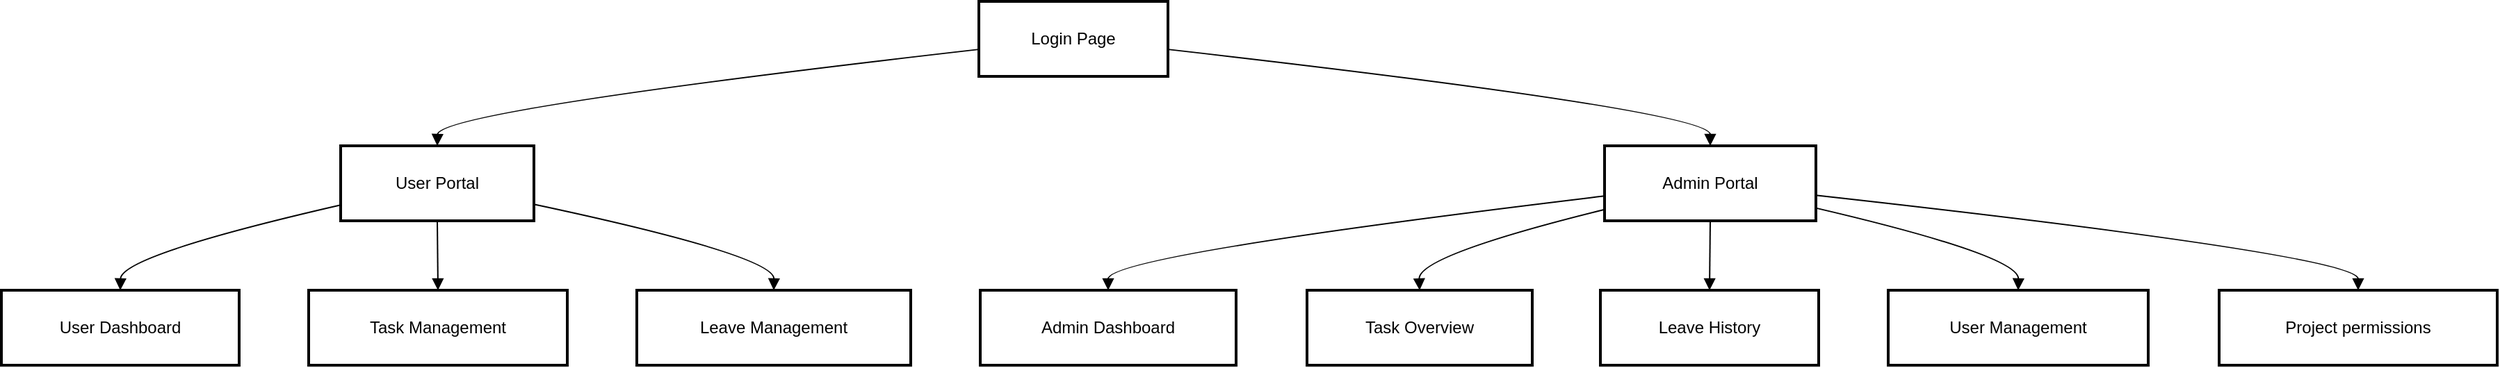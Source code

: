 <mxfile version="26.0.13">
  <diagram name="Page-1" id="AMAfZKIb_rWwQ7UmLngB">
    <mxGraphModel>
      <root>
        <mxCell id="0" />
        <mxCell id="1" parent="0" />
        <mxCell id="2" value="Login Page" style="whiteSpace=wrap;strokeWidth=2;" vertex="1" parent="1">
          <mxGeometry x="711" y="8" width="136" height="54" as="geometry" />
        </mxCell>
        <mxCell id="3" value="User Portal" style="whiteSpace=wrap;strokeWidth=2;" vertex="1" parent="1">
          <mxGeometry x="252" y="112" width="139" height="54" as="geometry" />
        </mxCell>
        <mxCell id="4" value="Admin Portal" style="whiteSpace=wrap;strokeWidth=2;" vertex="1" parent="1">
          <mxGeometry x="1161" y="112" width="152" height="54" as="geometry" />
        </mxCell>
        <mxCell id="5" value="User Dashboard" style="whiteSpace=wrap;strokeWidth=2;" vertex="1" parent="1">
          <mxGeometry x="8" y="216" width="171" height="54" as="geometry" />
        </mxCell>
        <mxCell id="6" value="Task Management" style="whiteSpace=wrap;strokeWidth=2;" vertex="1" parent="1">
          <mxGeometry x="229" y="216" width="186" height="54" as="geometry" />
        </mxCell>
        <mxCell id="7" value="Leave Management" style="whiteSpace=wrap;strokeWidth=2;" vertex="1" parent="1">
          <mxGeometry x="465" y="216" width="197" height="54" as="geometry" />
        </mxCell>
        <mxCell id="8" value="Admin Dashboard" style="whiteSpace=wrap;strokeWidth=2;" vertex="1" parent="1">
          <mxGeometry x="712" y="216" width="184" height="54" as="geometry" />
        </mxCell>
        <mxCell id="9" value="Task Overview" style="whiteSpace=wrap;strokeWidth=2;" vertex="1" parent="1">
          <mxGeometry x="947" y="216" width="162" height="54" as="geometry" />
        </mxCell>
        <mxCell id="10" value="Leave History" style="whiteSpace=wrap;strokeWidth=2;" vertex="1" parent="1">
          <mxGeometry x="1158" y="216" width="157" height="54" as="geometry" />
        </mxCell>
        <mxCell id="11" value="User Management" style="whiteSpace=wrap;strokeWidth=2;" vertex="1" parent="1">
          <mxGeometry x="1365" y="216" width="187" height="54" as="geometry" />
        </mxCell>
        <mxCell id="12" value="Project permissions" style="whiteSpace=wrap;strokeWidth=2;" vertex="1" parent="1">
          <mxGeometry x="1603" y="216" width="200" height="54" as="geometry" />
        </mxCell>
        <mxCell id="13" value="" style="curved=1;startArrow=none;endArrow=block;exitX=0;exitY=0.64;entryX=0.5;entryY=0;" edge="1" parent="1" source="2" target="3">
          <mxGeometry relative="1" as="geometry">
            <Array as="points">
              <mxPoint x="322" y="87" />
            </Array>
          </mxGeometry>
        </mxCell>
        <mxCell id="14" value="" style="curved=1;startArrow=none;endArrow=block;exitX=1;exitY=0.64;entryX=0.5;entryY=0;" edge="1" parent="1" source="2" target="4">
          <mxGeometry relative="1" as="geometry">
            <Array as="points">
              <mxPoint x="1237" y="87" />
            </Array>
          </mxGeometry>
        </mxCell>
        <mxCell id="15" value="" style="curved=1;startArrow=none;endArrow=block;exitX=0;exitY=0.79;entryX=0.5;entryY=0;" edge="1" parent="1" source="3" target="5">
          <mxGeometry relative="1" as="geometry">
            <Array as="points">
              <mxPoint x="94" y="191" />
            </Array>
          </mxGeometry>
        </mxCell>
        <mxCell id="16" value="" style="curved=1;startArrow=none;endArrow=block;exitX=0.5;exitY=1;entryX=0.5;entryY=0;" edge="1" parent="1" source="3" target="6">
          <mxGeometry relative="1" as="geometry">
            <Array as="points" />
          </mxGeometry>
        </mxCell>
        <mxCell id="17" value="" style="curved=1;startArrow=none;endArrow=block;exitX=1;exitY=0.78;entryX=0.5;entryY=0;" edge="1" parent="1" source="3" target="7">
          <mxGeometry relative="1" as="geometry">
            <Array as="points">
              <mxPoint x="564" y="191" />
            </Array>
          </mxGeometry>
        </mxCell>
        <mxCell id="18" value="" style="curved=1;startArrow=none;endArrow=block;exitX=0;exitY=0.67;entryX=0.5;entryY=0;" edge="1" parent="1" source="4" target="8">
          <mxGeometry relative="1" as="geometry">
            <Array as="points">
              <mxPoint x="804" y="191" />
            </Array>
          </mxGeometry>
        </mxCell>
        <mxCell id="19" value="" style="curved=1;startArrow=none;endArrow=block;exitX=0;exitY=0.85;entryX=0.5;entryY=0;" edge="1" parent="1" source="4" target="9">
          <mxGeometry relative="1" as="geometry">
            <Array as="points">
              <mxPoint x="1027" y="191" />
            </Array>
          </mxGeometry>
        </mxCell>
        <mxCell id="20" value="" style="curved=1;startArrow=none;endArrow=block;exitX=0.5;exitY=1;entryX=0.5;entryY=0;" edge="1" parent="1" source="4" target="10">
          <mxGeometry relative="1" as="geometry">
            <Array as="points" />
          </mxGeometry>
        </mxCell>
        <mxCell id="21" value="" style="curved=1;startArrow=none;endArrow=block;exitX=1;exitY=0.83;entryX=0.5;entryY=0;" edge="1" parent="1" source="4" target="11">
          <mxGeometry relative="1" as="geometry">
            <Array as="points">
              <mxPoint x="1459" y="191" />
            </Array>
          </mxGeometry>
        </mxCell>
        <mxCell id="22" value="" style="curved=1;startArrow=none;endArrow=block;exitX=1;exitY=0.66;entryX=0.5;entryY=0;" edge="1" parent="1" source="4" target="12">
          <mxGeometry relative="1" as="geometry">
            <Array as="points">
              <mxPoint x="1703" y="191" />
            </Array>
          </mxGeometry>
        </mxCell>
      </root>
    </mxGraphModel>
  </diagram>
</mxfile>
